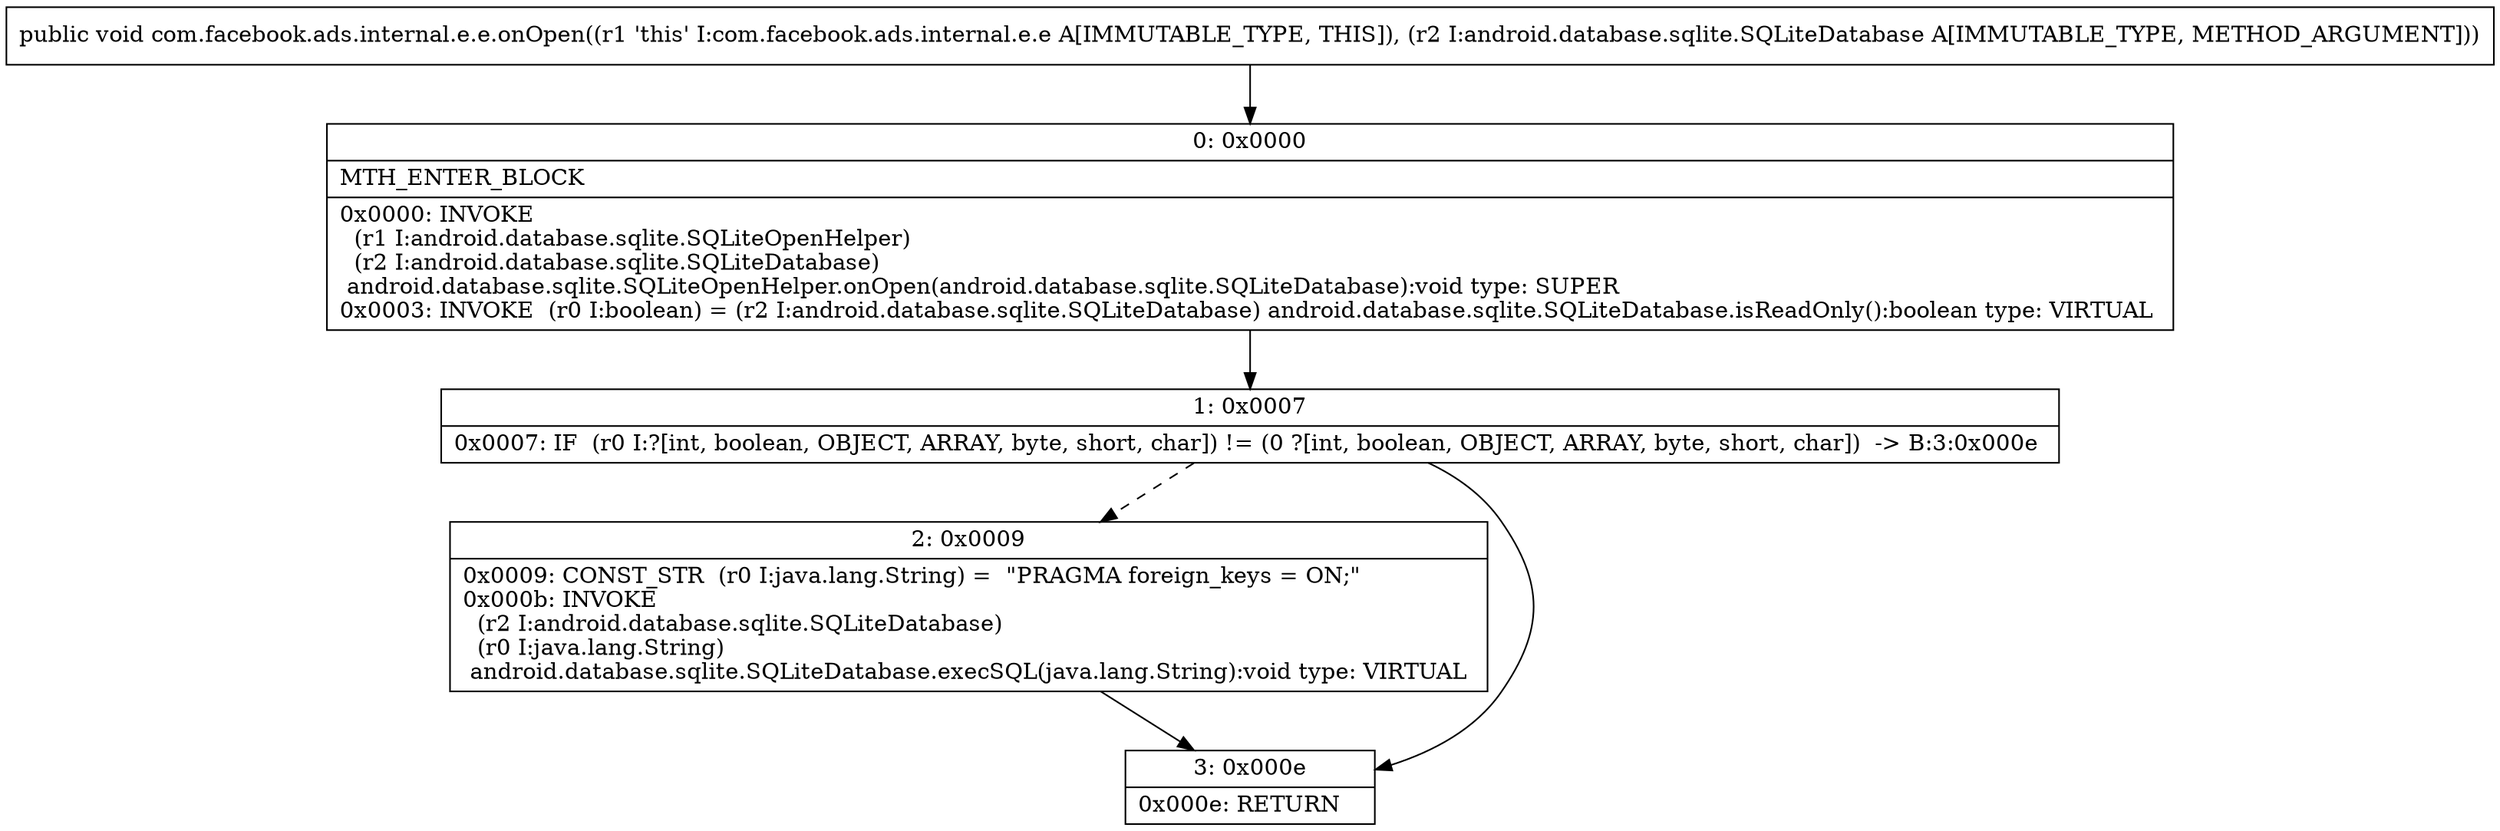 digraph "CFG forcom.facebook.ads.internal.e.e.onOpen(Landroid\/database\/sqlite\/SQLiteDatabase;)V" {
Node_0 [shape=record,label="{0\:\ 0x0000|MTH_ENTER_BLOCK\l|0x0000: INVOKE  \l  (r1 I:android.database.sqlite.SQLiteOpenHelper)\l  (r2 I:android.database.sqlite.SQLiteDatabase)\l android.database.sqlite.SQLiteOpenHelper.onOpen(android.database.sqlite.SQLiteDatabase):void type: SUPER \l0x0003: INVOKE  (r0 I:boolean) = (r2 I:android.database.sqlite.SQLiteDatabase) android.database.sqlite.SQLiteDatabase.isReadOnly():boolean type: VIRTUAL \l}"];
Node_1 [shape=record,label="{1\:\ 0x0007|0x0007: IF  (r0 I:?[int, boolean, OBJECT, ARRAY, byte, short, char]) != (0 ?[int, boolean, OBJECT, ARRAY, byte, short, char])  \-\> B:3:0x000e \l}"];
Node_2 [shape=record,label="{2\:\ 0x0009|0x0009: CONST_STR  (r0 I:java.lang.String) =  \"PRAGMA foreign_keys = ON;\" \l0x000b: INVOKE  \l  (r2 I:android.database.sqlite.SQLiteDatabase)\l  (r0 I:java.lang.String)\l android.database.sqlite.SQLiteDatabase.execSQL(java.lang.String):void type: VIRTUAL \l}"];
Node_3 [shape=record,label="{3\:\ 0x000e|0x000e: RETURN   \l}"];
MethodNode[shape=record,label="{public void com.facebook.ads.internal.e.e.onOpen((r1 'this' I:com.facebook.ads.internal.e.e A[IMMUTABLE_TYPE, THIS]), (r2 I:android.database.sqlite.SQLiteDatabase A[IMMUTABLE_TYPE, METHOD_ARGUMENT])) }"];
MethodNode -> Node_0;
Node_0 -> Node_1;
Node_1 -> Node_2[style=dashed];
Node_1 -> Node_3;
Node_2 -> Node_3;
}

